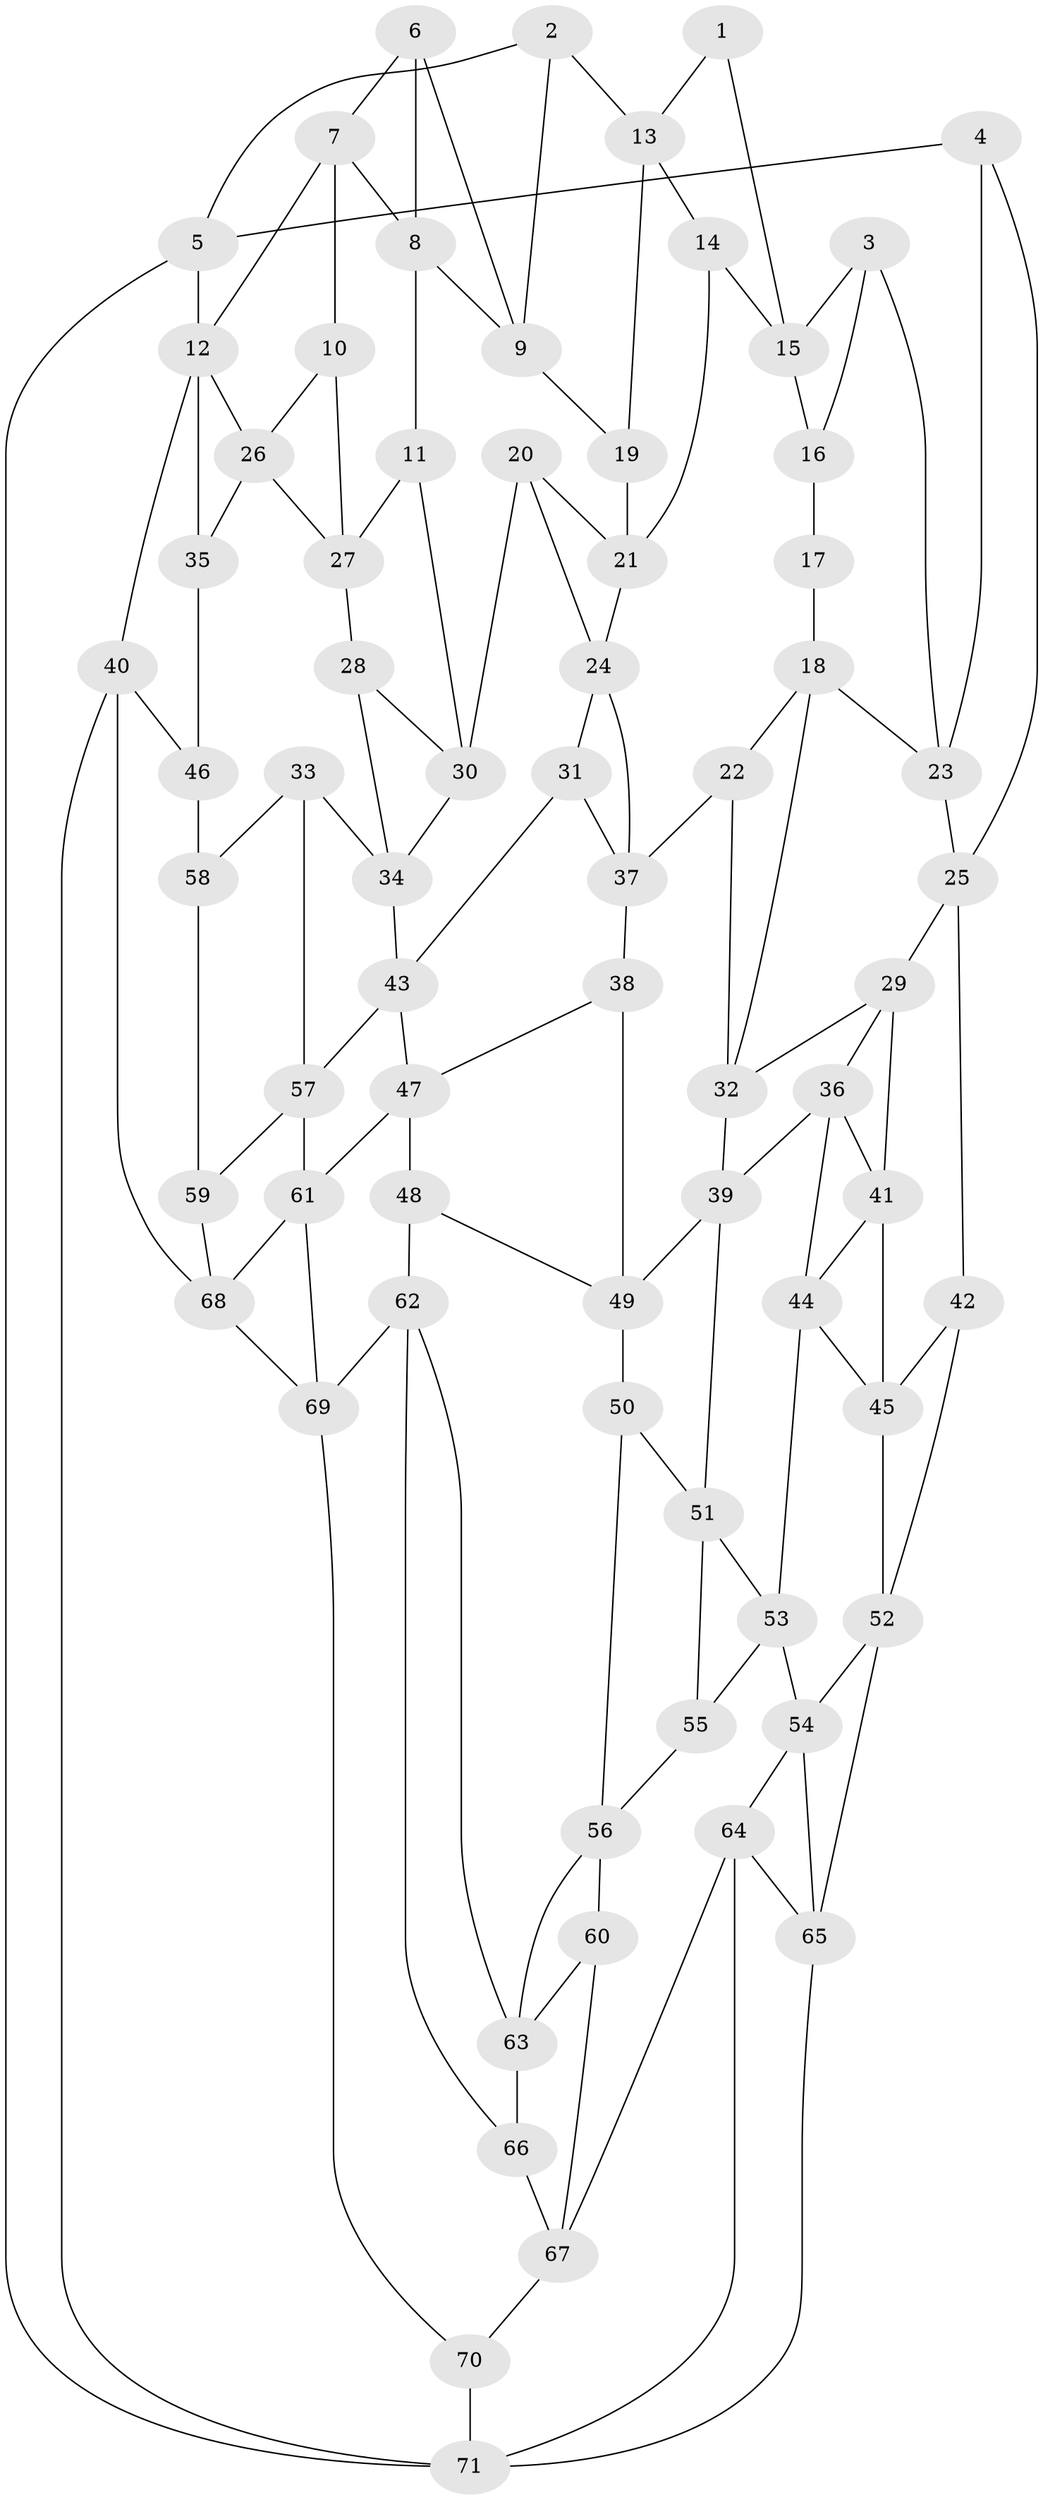 // original degree distribution, {3: 0.02127659574468085, 5: 0.5460992907801419, 4: 0.2198581560283688, 6: 0.2127659574468085}
// Generated by graph-tools (version 1.1) at 2025/03/03/09/25 03:03:17]
// undirected, 71 vertices, 128 edges
graph export_dot {
graph [start="1"]
  node [color=gray90,style=filled];
  1;
  2;
  3;
  4;
  5;
  6;
  7;
  8;
  9;
  10;
  11;
  12;
  13;
  14;
  15;
  16;
  17;
  18;
  19;
  20;
  21;
  22;
  23;
  24;
  25;
  26;
  27;
  28;
  29;
  30;
  31;
  32;
  33;
  34;
  35;
  36;
  37;
  38;
  39;
  40;
  41;
  42;
  43;
  44;
  45;
  46;
  47;
  48;
  49;
  50;
  51;
  52;
  53;
  54;
  55;
  56;
  57;
  58;
  59;
  60;
  61;
  62;
  63;
  64;
  65;
  66;
  67;
  68;
  69;
  70;
  71;
  1 -- 13 [weight=1.0];
  1 -- 15 [weight=1.0];
  2 -- 5 [weight=1.0];
  2 -- 9 [weight=1.0];
  2 -- 13 [weight=1.0];
  3 -- 15 [weight=1.0];
  3 -- 16 [weight=1.0];
  3 -- 23 [weight=1.0];
  4 -- 5 [weight=1.0];
  4 -- 23 [weight=1.0];
  4 -- 25 [weight=1.0];
  5 -- 12 [weight=1.0];
  5 -- 71 [weight=1.0];
  6 -- 7 [weight=1.0];
  6 -- 8 [weight=1.0];
  6 -- 9 [weight=1.0];
  7 -- 8 [weight=1.0];
  7 -- 10 [weight=1.0];
  7 -- 12 [weight=1.0];
  8 -- 9 [weight=1.0];
  8 -- 11 [weight=1.0];
  9 -- 19 [weight=1.0];
  10 -- 26 [weight=1.0];
  10 -- 27 [weight=1.0];
  11 -- 27 [weight=1.0];
  11 -- 30 [weight=1.0];
  12 -- 26 [weight=1.0];
  12 -- 35 [weight=1.0];
  12 -- 40 [weight=1.0];
  13 -- 14 [weight=1.0];
  13 -- 19 [weight=1.0];
  14 -- 15 [weight=1.0];
  14 -- 21 [weight=1.0];
  15 -- 16 [weight=1.0];
  16 -- 17 [weight=2.0];
  17 -- 18 [weight=1.0];
  18 -- 22 [weight=1.0];
  18 -- 23 [weight=1.0];
  18 -- 32 [weight=1.0];
  19 -- 21 [weight=1.0];
  20 -- 21 [weight=1.0];
  20 -- 24 [weight=1.0];
  20 -- 30 [weight=1.0];
  21 -- 24 [weight=1.0];
  22 -- 32 [weight=1.0];
  22 -- 37 [weight=1.0];
  23 -- 25 [weight=1.0];
  24 -- 31 [weight=1.0];
  24 -- 37 [weight=1.0];
  25 -- 29 [weight=1.0];
  25 -- 42 [weight=1.0];
  26 -- 27 [weight=1.0];
  26 -- 35 [weight=1.0];
  27 -- 28 [weight=1.0];
  28 -- 30 [weight=1.0];
  28 -- 34 [weight=1.0];
  29 -- 32 [weight=1.0];
  29 -- 36 [weight=1.0];
  29 -- 41 [weight=1.0];
  30 -- 34 [weight=1.0];
  31 -- 37 [weight=1.0];
  31 -- 43 [weight=1.0];
  32 -- 39 [weight=1.0];
  33 -- 34 [weight=1.0];
  33 -- 57 [weight=1.0];
  33 -- 58 [weight=1.0];
  34 -- 43 [weight=1.0];
  35 -- 46 [weight=2.0];
  36 -- 39 [weight=1.0];
  36 -- 41 [weight=1.0];
  36 -- 44 [weight=1.0];
  37 -- 38 [weight=1.0];
  38 -- 47 [weight=1.0];
  38 -- 49 [weight=1.0];
  39 -- 49 [weight=1.0];
  39 -- 51 [weight=1.0];
  40 -- 46 [weight=1.0];
  40 -- 68 [weight=1.0];
  40 -- 71 [weight=1.0];
  41 -- 44 [weight=1.0];
  41 -- 45 [weight=1.0];
  42 -- 45 [weight=1.0];
  42 -- 52 [weight=1.0];
  43 -- 47 [weight=1.0];
  43 -- 57 [weight=1.0];
  44 -- 45 [weight=1.0];
  44 -- 53 [weight=1.0];
  45 -- 52 [weight=1.0];
  46 -- 58 [weight=3.0];
  47 -- 48 [weight=1.0];
  47 -- 61 [weight=1.0];
  48 -- 49 [weight=1.0];
  48 -- 62 [weight=1.0];
  49 -- 50 [weight=1.0];
  50 -- 51 [weight=1.0];
  50 -- 56 [weight=1.0];
  51 -- 53 [weight=1.0];
  51 -- 55 [weight=1.0];
  52 -- 54 [weight=1.0];
  52 -- 65 [weight=1.0];
  53 -- 54 [weight=1.0];
  53 -- 55 [weight=1.0];
  54 -- 64 [weight=1.0];
  54 -- 65 [weight=1.0];
  55 -- 56 [weight=1.0];
  56 -- 60 [weight=1.0];
  56 -- 63 [weight=1.0];
  57 -- 59 [weight=1.0];
  57 -- 61 [weight=1.0];
  58 -- 59 [weight=2.0];
  59 -- 68 [weight=1.0];
  60 -- 63 [weight=1.0];
  60 -- 67 [weight=1.0];
  61 -- 68 [weight=1.0];
  61 -- 69 [weight=1.0];
  62 -- 63 [weight=1.0];
  62 -- 66 [weight=1.0];
  62 -- 69 [weight=1.0];
  63 -- 66 [weight=1.0];
  64 -- 65 [weight=1.0];
  64 -- 67 [weight=1.0];
  64 -- 71 [weight=1.0];
  65 -- 71 [weight=1.0];
  66 -- 67 [weight=1.0];
  67 -- 70 [weight=1.0];
  68 -- 69 [weight=1.0];
  69 -- 70 [weight=1.0];
  70 -- 71 [weight=1.0];
}
